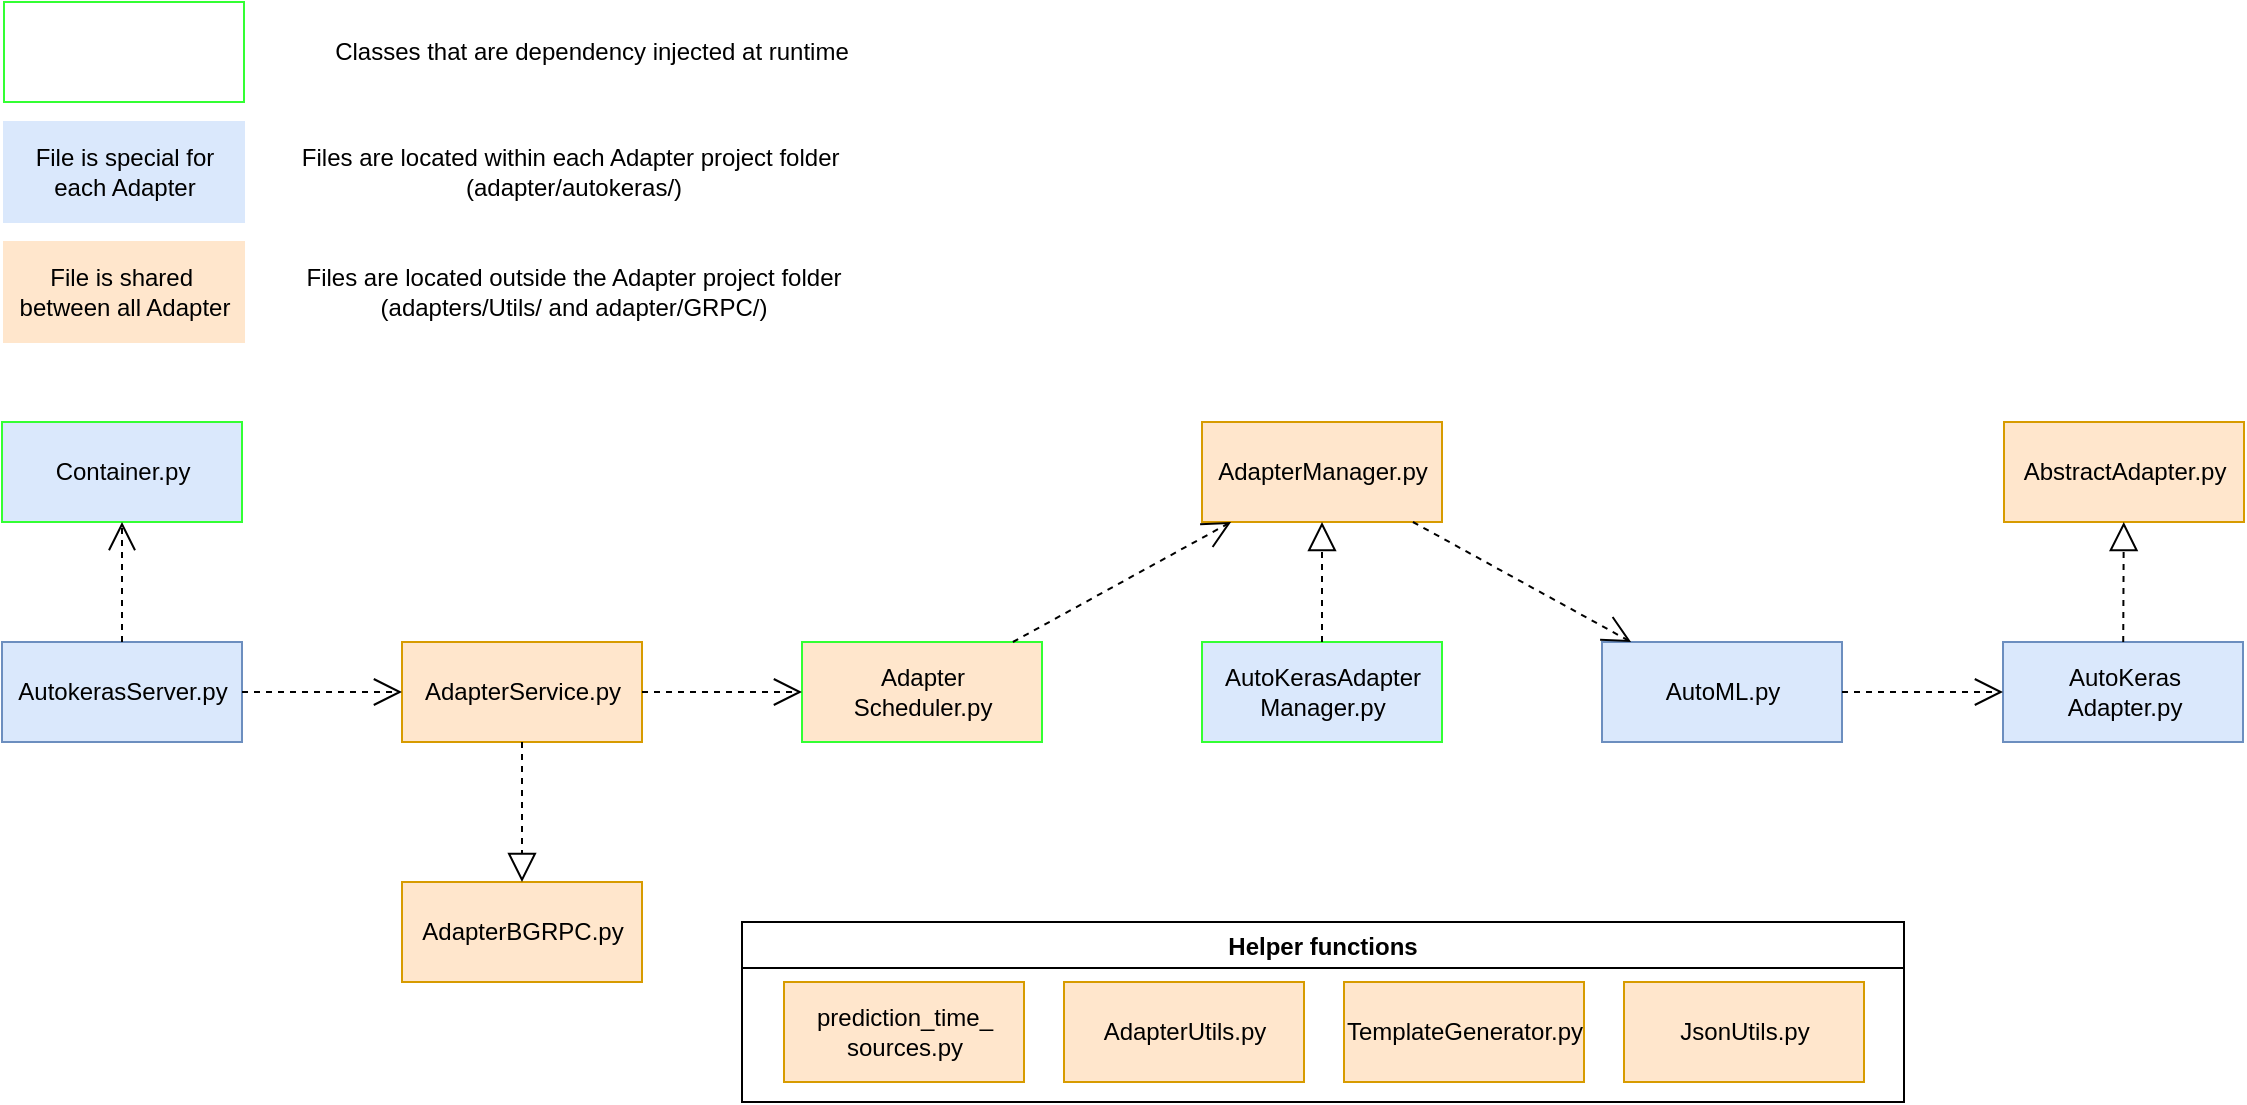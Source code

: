 <mxfile version="20.2.3" type="device"><diagram id="6dLQlFP0HOxQXgrXWysK" name="Seite-1"><mxGraphModel dx="1420" dy="855" grid="1" gridSize="10" guides="1" tooltips="1" connect="1" arrows="1" fold="1" page="1" pageScale="1" pageWidth="827" pageHeight="1169" math="0" shadow="0"><root><mxCell id="0"/><mxCell id="1" parent="0"/><mxCell id="_LA_o37Gxo_Ur3mZnKuE-1" value="AutokerasServer.py" style="html=1;fillColor=#dae8fc;strokeColor=#6c8ebf;" parent="1" vertex="1"><mxGeometry x="119" y="350" width="120" height="50" as="geometry"/></mxCell><mxCell id="_LA_o37Gxo_Ur3mZnKuE-2" value="AdapterService.py" style="html=1;fillColor=#ffe6cc;strokeColor=#d79b00;" parent="1" vertex="1"><mxGeometry x="319" y="350" width="120" height="50" as="geometry"/></mxCell><mxCell id="_LA_o37Gxo_Ur3mZnKuE-3" value="AdapterBGRPC.py" style="html=1;fillColor=#ffe6cc;strokeColor=#d79b00;" parent="1" vertex="1"><mxGeometry x="319" y="470" width="120" height="50" as="geometry"/></mxCell><mxCell id="_LA_o37Gxo_Ur3mZnKuE-4" value="Adapter&lt;br&gt;Scheduler.py" style="html=1;fillColor=#ffe6cc;strokeColor=#33FF33;" parent="1" vertex="1"><mxGeometry x="519" y="350" width="120" height="50" as="geometry"/></mxCell><mxCell id="_LA_o37Gxo_Ur3mZnKuE-5" value="AdapterManager.py" style="html=1;fillColor=#ffe6cc;strokeColor=#D79B00;" parent="1" vertex="1"><mxGeometry x="719" y="240" width="120" height="50" as="geometry"/></mxCell><mxCell id="_LA_o37Gxo_Ur3mZnKuE-6" value="AbstractAdapter.py" style="html=1;fillColor=#ffe6cc;strokeColor=#d79b00;" parent="1" vertex="1"><mxGeometry x="1120" y="240" width="120" height="50" as="geometry"/></mxCell><mxCell id="_LA_o37Gxo_Ur3mZnKuE-7" value="AutoKerasAdapter&lt;br&gt;Manager.py" style="html=1;fillColor=#dae8fc;strokeColor=#33FF33;" parent="1" vertex="1"><mxGeometry x="719" y="350" width="120" height="50" as="geometry"/></mxCell><mxCell id="_LA_o37Gxo_Ur3mZnKuE-8" value="AutoKeras&lt;br&gt;Adapter.py" style="html=1;fillColor=#dae8fc;strokeColor=#6c8ebf;" parent="1" vertex="1"><mxGeometry x="1119.5" y="350" width="120" height="50" as="geometry"/></mxCell><mxCell id="_LA_o37Gxo_Ur3mZnKuE-9" value="AutoML.py" style="html=1;fillColor=#dae8fc;strokeColor=#6c8ebf;" parent="1" vertex="1"><mxGeometry x="919" y="350" width="120" height="50" as="geometry"/></mxCell><mxCell id="_LA_o37Gxo_Ur3mZnKuE-14" value="" style="endArrow=block;dashed=1;endFill=0;endSize=12;html=1;rounded=0;" parent="1" source="_LA_o37Gxo_Ur3mZnKuE-7" target="_LA_o37Gxo_Ur3mZnKuE-5" edge="1"><mxGeometry width="160" relative="1" as="geometry"><mxPoint x="719" y="430" as="sourcePoint"/><mxPoint x="879" y="430" as="targetPoint"/></mxGeometry></mxCell><mxCell id="_LA_o37Gxo_Ur3mZnKuE-15" value="" style="endArrow=block;dashed=1;endFill=0;endSize=12;html=1;rounded=0;" parent="1" source="_LA_o37Gxo_Ur3mZnKuE-8" target="_LA_o37Gxo_Ur3mZnKuE-6" edge="1"><mxGeometry width="160" relative="1" as="geometry"><mxPoint x="1159" y="320" as="sourcePoint"/><mxPoint x="1319" y="320" as="targetPoint"/></mxGeometry></mxCell><mxCell id="_LA_o37Gxo_Ur3mZnKuE-16" value="" style="endArrow=open;endSize=12;dashed=1;html=1;rounded=0;" parent="1" source="_LA_o37Gxo_Ur3mZnKuE-4" target="_LA_o37Gxo_Ur3mZnKuE-5" edge="1"><mxGeometry width="160" relative="1" as="geometry"><mxPoint x="629" y="450" as="sourcePoint"/><mxPoint x="789" y="450" as="targetPoint"/></mxGeometry></mxCell><mxCell id="_LA_o37Gxo_Ur3mZnKuE-17" value="" style="endArrow=open;endSize=12;dashed=1;html=1;rounded=0;" parent="1" source="_LA_o37Gxo_Ur3mZnKuE-1" target="_LA_o37Gxo_Ur3mZnKuE-2" edge="1"><mxGeometry width="160" relative="1" as="geometry"><mxPoint x="389" y="430" as="sourcePoint"/><mxPoint x="549" y="430" as="targetPoint"/></mxGeometry></mxCell><mxCell id="_LA_o37Gxo_Ur3mZnKuE-18" value="" style="endArrow=block;dashed=1;endFill=0;endSize=12;html=1;rounded=0;" parent="1" source="_LA_o37Gxo_Ur3mZnKuE-2" target="_LA_o37Gxo_Ur3mZnKuE-3" edge="1"><mxGeometry width="160" relative="1" as="geometry"><mxPoint x="399" y="430" as="sourcePoint"/><mxPoint x="559" y="430" as="targetPoint"/></mxGeometry></mxCell><mxCell id="_LA_o37Gxo_Ur3mZnKuE-19" value="" style="endArrow=open;endSize=12;dashed=1;html=1;rounded=0;" parent="1" source="_LA_o37Gxo_Ur3mZnKuE-2" target="_LA_o37Gxo_Ur3mZnKuE-4" edge="1"><mxGeometry width="160" relative="1" as="geometry"><mxPoint x="519" y="420" as="sourcePoint"/><mxPoint x="679" y="420" as="targetPoint"/></mxGeometry></mxCell><mxCell id="_LA_o37Gxo_Ur3mZnKuE-20" value="" style="endArrow=open;endSize=12;dashed=1;html=1;rounded=0;" parent="1" source="_LA_o37Gxo_Ur3mZnKuE-5" target="_LA_o37Gxo_Ur3mZnKuE-9" edge="1"><mxGeometry width="160" relative="1" as="geometry"><mxPoint x="879" y="310" as="sourcePoint"/><mxPoint x="1039" y="310" as="targetPoint"/></mxGeometry></mxCell><mxCell id="_LA_o37Gxo_Ur3mZnKuE-21" value="" style="endArrow=open;endSize=12;dashed=1;html=1;rounded=0;" parent="1" source="_LA_o37Gxo_Ur3mZnKuE-9" target="_LA_o37Gxo_Ur3mZnKuE-8" edge="1"><mxGeometry width="160" relative="1" as="geometry"><mxPoint x="1049" y="450" as="sourcePoint"/><mxPoint x="1209" y="450" as="targetPoint"/></mxGeometry></mxCell><mxCell id="_LA_o37Gxo_Ur3mZnKuE-22" value="File is special for&lt;br&gt;each Adapter" style="html=1;fillColor=#DAE8FC;strokeColor=#DAE8FC;" parent="1" vertex="1"><mxGeometry x="120" y="90" width="120" height="50" as="geometry"/></mxCell><mxCell id="_LA_o37Gxo_Ur3mZnKuE-23" value="File is shared&amp;nbsp;&lt;br&gt;between all Adapter" style="html=1;fillColor=#FFE6CC;strokeColor=#FFE6CC;" parent="1" vertex="1"><mxGeometry x="120" y="150" width="120" height="50" as="geometry"/></mxCell><mxCell id="_LA_o37Gxo_Ur3mZnKuE-24" value="Files are located within each Adapter project folder&amp;nbsp;&lt;br&gt;(adapter/autokeras/)" style="text;html=1;strokeColor=none;fillColor=none;align=center;verticalAlign=middle;whiteSpace=wrap;rounded=0;" parent="1" vertex="1"><mxGeometry x="260" y="100" width="290" height="30" as="geometry"/></mxCell><mxCell id="_LA_o37Gxo_Ur3mZnKuE-25" value="Files are located outside the Adapter project folder (adapters/Utils/ and adapter/GRPC/)" style="text;html=1;strokeColor=none;fillColor=none;align=center;verticalAlign=middle;whiteSpace=wrap;rounded=0;" parent="1" vertex="1"><mxGeometry x="260" y="160" width="290" height="30" as="geometry"/></mxCell><mxCell id="_LA_o37Gxo_Ur3mZnKuE-26" value="Container.py" style="html=1;fillColor=#dae8fc;strokeColor=#33FF33;gradientColor=none;" parent="1" vertex="1"><mxGeometry x="119" y="240" width="120" height="50" as="geometry"/></mxCell><mxCell id="_LA_o37Gxo_Ur3mZnKuE-27" value="" style="endArrow=open;endSize=12;dashed=1;html=1;rounded=0;" parent="1" source="_LA_o37Gxo_Ur3mZnKuE-1" target="_LA_o37Gxo_Ur3mZnKuE-26" edge="1"><mxGeometry width="160" relative="1" as="geometry"><mxPoint x="190" y="470" as="sourcePoint"/><mxPoint x="350" y="470" as="targetPoint"/></mxGeometry></mxCell><mxCell id="_LA_o37Gxo_Ur3mZnKuE-29" value="" style="html=1;fillColor=none;strokeColor=#33FF33;gradientColor=none;" parent="1" vertex="1"><mxGeometry x="120" y="30" width="120" height="50" as="geometry"/></mxCell><mxCell id="_LA_o37Gxo_Ur3mZnKuE-30" value="Classes that are dependency injected at runtime" style="text;html=1;strokeColor=none;fillColor=none;align=center;verticalAlign=middle;whiteSpace=wrap;rounded=0;" parent="1" vertex="1"><mxGeometry x="269" y="40" width="290" height="30" as="geometry"/></mxCell><mxCell id="0tIlpzlj5I7mVdoQOWyP-1" value="AdapterUtils.py" style="html=1;fillColor=#ffe6cc;strokeColor=#d79b00;" parent="1" vertex="1"><mxGeometry x="650" y="520" width="120" height="50" as="geometry"/></mxCell><mxCell id="0tIlpzlj5I7mVdoQOWyP-2" value="JsonUtils.py" style="html=1;fillColor=#ffe6cc;strokeColor=#d79b00;" parent="1" vertex="1"><mxGeometry x="930" y="520" width="120" height="50" as="geometry"/></mxCell><mxCell id="0tIlpzlj5I7mVdoQOWyP-3" value="TemplateGenerator.py" style="html=1;fillColor=#ffe6cc;strokeColor=#d79b00;" parent="1" vertex="1"><mxGeometry x="790" y="520" width="120" height="50" as="geometry"/></mxCell><mxCell id="0tIlpzlj5I7mVdoQOWyP-4" value="Helper functions" style="swimlane;fillColor=none;" parent="1" vertex="1"><mxGeometry x="489" y="490" width="581" height="90" as="geometry"/></mxCell><mxCell id="0tIlpzlj5I7mVdoQOWyP-5" value="prediction_time_&lt;br&gt;sources.py" style="html=1;fillColor=#ffe6cc;strokeColor=#d79b00;" parent="1" vertex="1"><mxGeometry x="510" y="520" width="120" height="50" as="geometry"/></mxCell></root></mxGraphModel></diagram></mxfile>